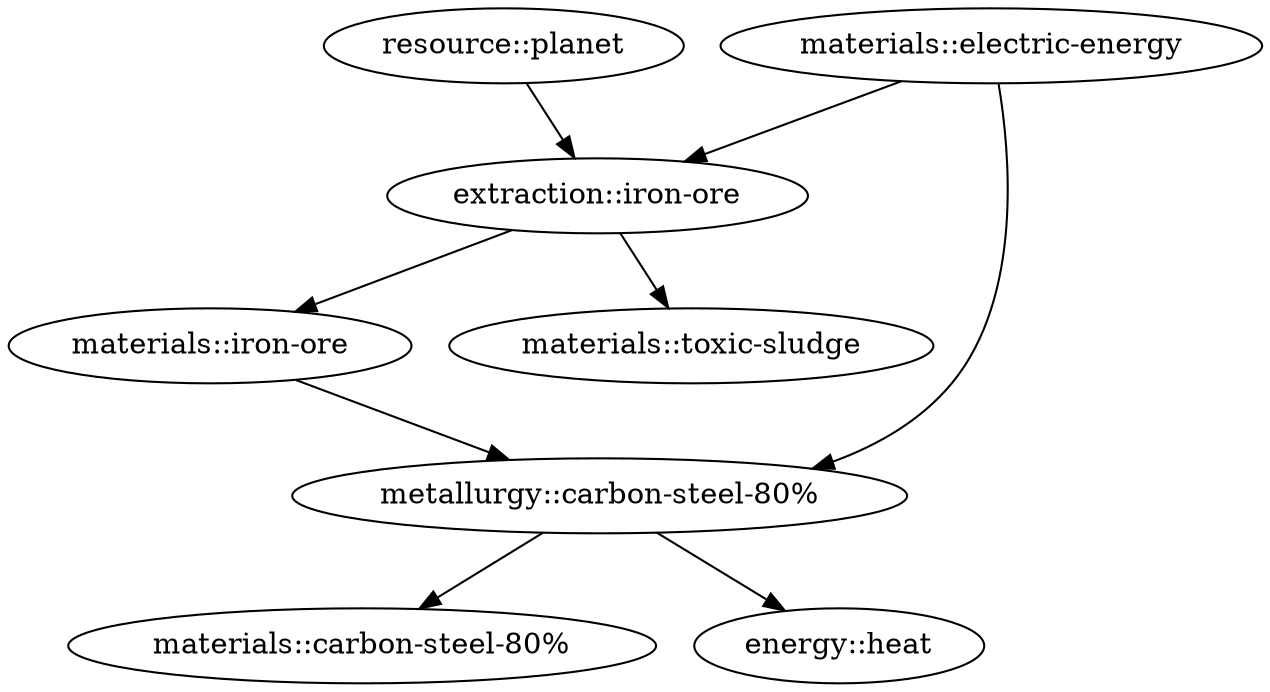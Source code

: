 digraph "materials" {
 "extraction::iron-ore" [type="industry::refinement"];
 "resource::planet";
 "resource::planet" -> "extraction::iron-ore" [type="industry::extraction"];
 "materials::electric-energy" -> "extraction::iron-ore" [consume="100000000J/1000kg"];
 "extraction::iron-ore" -> "materials::iron-ore";
 "extraction::iron-ore" -> "materials::toxic-sludge" [waste="1000l/1000kg"];
 "metallurgy::carbon-steel-80%" [type="industry::refinement"];
 "materials::iron-ore" -> "metallurgy::carbon-steel-80%" [composition="80%"];
 "materials::electric-energy" -> "metallurgy::carbon-steel-80%" [consume="2000000J/1000kg"];
 "materials::carbon-steel-80%" [type="metal::alloys"];
 "metallurgy::carbon-steel-80%" -> "materials::carbon-steel-80%";
 "metallurgy::carbon-steel-80%" -> "energy::heat" [waste="1000000J/1000kg"];
}
